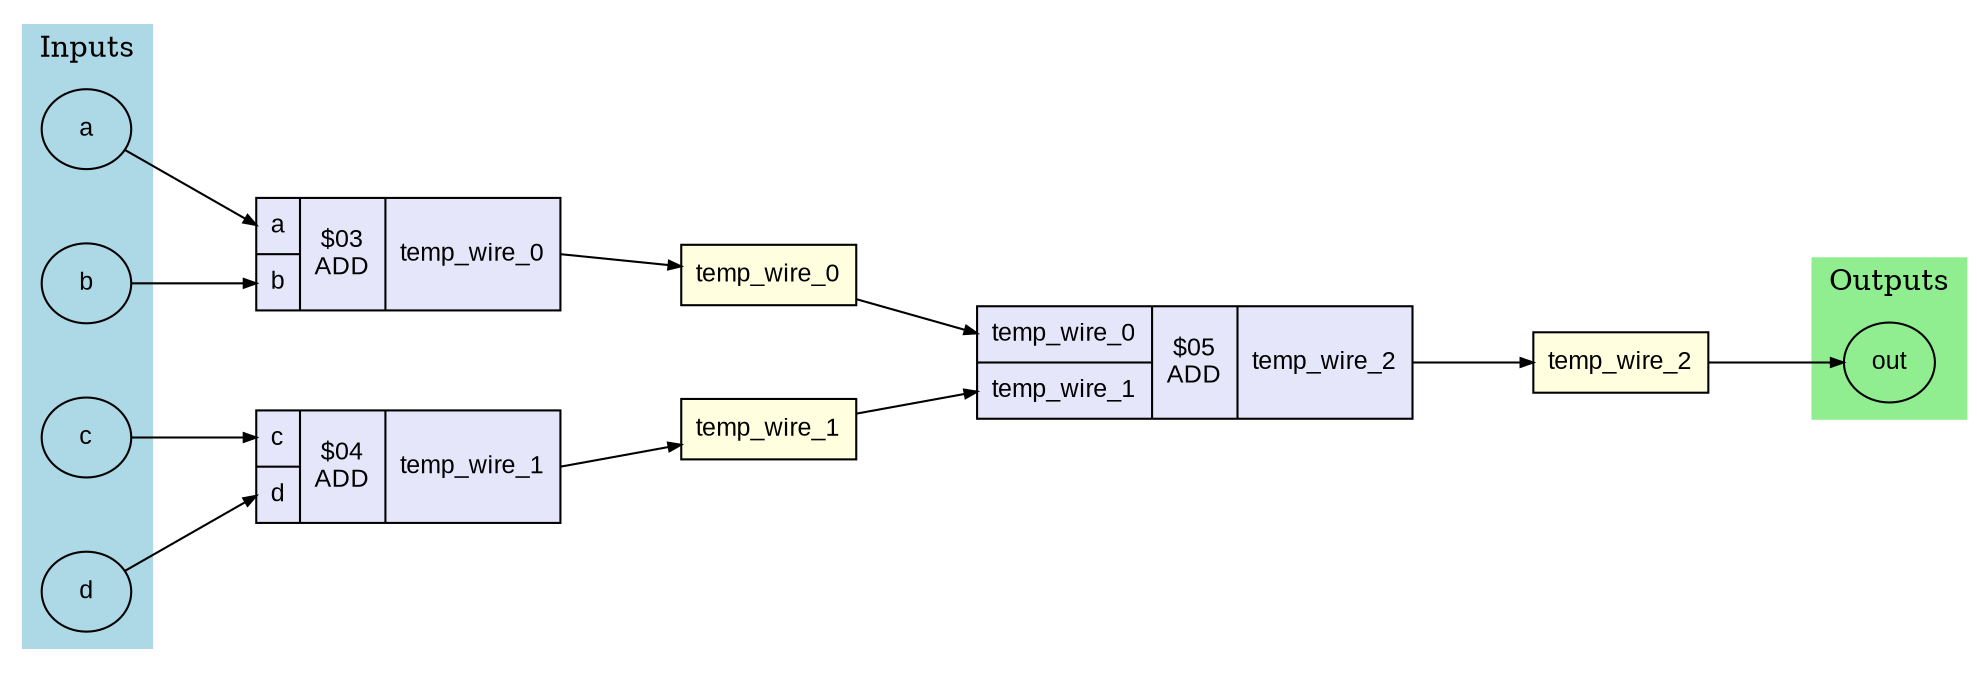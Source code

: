 digraph balance {
	graph [concentrate=false dpi=300 nodesep=0.5 ordering=out rankdir=LR ranksep=0.8 splines=polyline]
	node [fillcolor=white fontname=Arial fontsize=12 height=0.4 margin=0.1 penwidth=1.0 shape=record style=filled width=0.6]
	edge [arrowhead=normal arrowsize=0.6 fontname=Arial fontsize=10 penwidth=1.0]
	a [label=a fillcolor=lightblue shape=ellipse style=filled]
	b [label=b fillcolor=lightblue shape=ellipse style=filled]
	c [label=c fillcolor=lightblue shape=ellipse style=filled]
	d [label=d fillcolor=lightblue shape=ellipse style=filled]
	out [label=out fillcolor=lightgreen shape=ellipse style=filled]
	temp_wire_0 [label=temp_wire_0 fillcolor=lightyellow shape=box style=filled]
	temp_wire_1 [label=temp_wire_1 fillcolor=lightyellow shape=box style=filled]
	temp_wire_2 [label=temp_wire_2 fillcolor=lightyellow shape=box style=filled]
	assign_temp_wire_0 [label="{{<A> a|<B> b}|{$03\nADD}|<temp_wire_0> temp_wire_0}" fillcolor=lavender shape=record style=filled]
	a -> assign_temp_wire_0:A
	b -> assign_temp_wire_0:B
	assign_temp_wire_0:temp_wire_0 -> temp_wire_0
	assign_temp_wire_1 [label="{{<A> c|<B> d}|{$04\nADD}|<temp_wire_1> temp_wire_1}" fillcolor=lavender shape=record style=filled]
	c -> assign_temp_wire_1:A
	d -> assign_temp_wire_1:B
	assign_temp_wire_1:temp_wire_1 -> temp_wire_1
	assign_temp_wire_2 [label="{{<A> temp_wire_0|<B> temp_wire_1}|{$05\nADD}|<temp_wire_2> temp_wire_2}" fillcolor=lavender shape=record style=filled]
	temp_wire_0 -> assign_temp_wire_2:A
	temp_wire_1 -> assign_temp_wire_2:B
	assign_temp_wire_2:temp_wire_2 -> temp_wire_2
	temp_wire_2 -> out
	subgraph cluster_inputs {
		color=lightblue label=Inputs rank=source style=filled
		a
		b
		c
		d
	}
	subgraph cluster_outputs {
		color=lightgreen label=Outputs rank=sink style=filled
		out
	}
}
